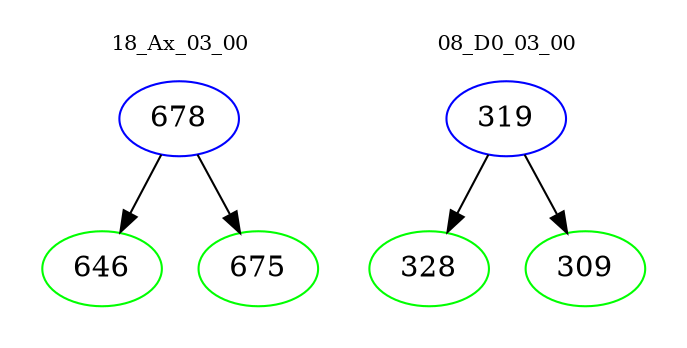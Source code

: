 digraph{
subgraph cluster_0 {
color = white
label = "18_Ax_03_00";
fontsize=10;
T0_678 [label="678", color="blue"]
T0_678 -> T0_646 [color="black"]
T0_646 [label="646", color="green"]
T0_678 -> T0_675 [color="black"]
T0_675 [label="675", color="green"]
}
subgraph cluster_1 {
color = white
label = "08_D0_03_00";
fontsize=10;
T1_319 [label="319", color="blue"]
T1_319 -> T1_328 [color="black"]
T1_328 [label="328", color="green"]
T1_319 -> T1_309 [color="black"]
T1_309 [label="309", color="green"]
}
}

